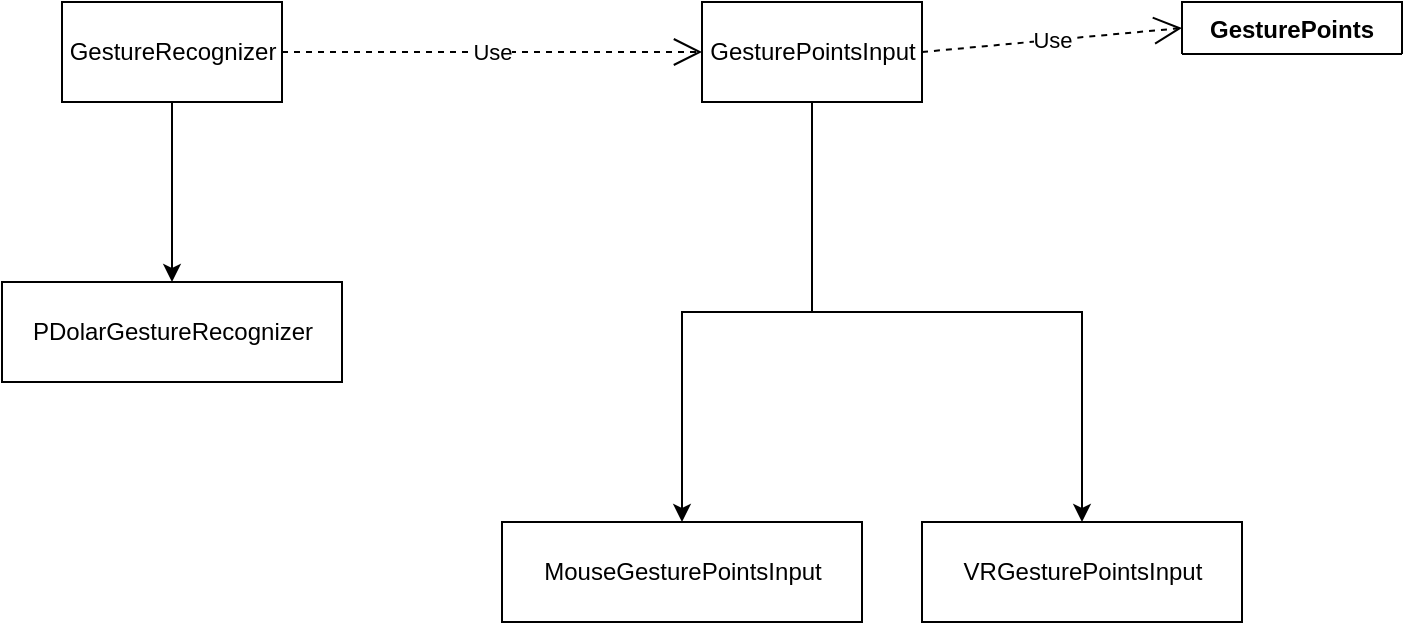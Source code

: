 <mxfile version="14.5.3" type="device"><diagram id="NpnRwXBgC9t_n97lulsV" name="Page-1"><mxGraphModel dx="2062" dy="762" grid="1" gridSize="10" guides="1" tooltips="1" connect="1" arrows="1" fold="1" page="1" pageScale="1" pageWidth="827" pageHeight="1169" math="0" shadow="0"><root><mxCell id="0"/><mxCell id="1" parent="0"/><mxCell id="FDZL-SuRkeHAYB-zGqK1-7" value="GesturePoints" style="swimlane;fontStyle=1;align=center;verticalAlign=top;childLayout=stackLayout;horizontal=1;startSize=26;horizontalStack=0;resizeParent=1;resizeParentMax=0;resizeLast=0;collapsible=1;marginBottom=0;" vertex="1" collapsed="1" parent="1"><mxGeometry x="630" y="160" width="110" height="26" as="geometry"><mxRectangle x="630" y="160" width="160" height="190" as="alternateBounds"/></mxGeometry></mxCell><mxCell id="FDZL-SuRkeHAYB-zGqK1-8" value="+ field: type" style="text;strokeColor=none;fillColor=none;align=left;verticalAlign=top;spacingLeft=4;spacingRight=4;overflow=hidden;rotatable=0;points=[[0,0.5],[1,0.5]];portConstraint=eastwest;" vertex="1" parent="FDZL-SuRkeHAYB-zGqK1-7"><mxGeometry y="26" width="110" height="26" as="geometry"/></mxCell><mxCell id="FDZL-SuRkeHAYB-zGqK1-9" value="" style="line;strokeWidth=1;fillColor=none;align=left;verticalAlign=middle;spacingTop=-1;spacingLeft=3;spacingRight=3;rotatable=0;labelPosition=right;points=[];portConstraint=eastwest;" vertex="1" parent="FDZL-SuRkeHAYB-zGqK1-7"><mxGeometry y="52" width="110" height="8" as="geometry"/></mxCell><mxCell id="FDZL-SuRkeHAYB-zGqK1-10" value="+ addPoint(type): none&#10;+ addPoints(type):none&#10;+ " style="text;strokeColor=none;fillColor=none;align=left;verticalAlign=top;spacingLeft=4;spacingRight=4;overflow=hidden;rotatable=0;points=[[0,0.5],[1,0.5]];portConstraint=eastwest;" vertex="1" parent="FDZL-SuRkeHAYB-zGqK1-7"><mxGeometry y="60" width="110" height="130" as="geometry"/></mxCell><mxCell id="FDZL-SuRkeHAYB-zGqK1-15" style="edgeStyle=orthogonalEdgeStyle;rounded=0;orthogonalLoop=1;jettySize=auto;html=1;exitX=0.5;exitY=1;exitDx=0;exitDy=0;entryX=0.5;entryY=0;entryDx=0;entryDy=0;" edge="1" parent="1" source="FDZL-SuRkeHAYB-zGqK1-13" target="FDZL-SuRkeHAYB-zGqK1-14"><mxGeometry relative="1" as="geometry"/></mxCell><mxCell id="FDZL-SuRkeHAYB-zGqK1-17" style="edgeStyle=orthogonalEdgeStyle;rounded=0;orthogonalLoop=1;jettySize=auto;html=1;exitX=0.5;exitY=1;exitDx=0;exitDy=0;entryX=0.5;entryY=0;entryDx=0;entryDy=0;" edge="1" parent="1" source="FDZL-SuRkeHAYB-zGqK1-13" target="FDZL-SuRkeHAYB-zGqK1-16"><mxGeometry relative="1" as="geometry"/></mxCell><mxCell id="FDZL-SuRkeHAYB-zGqK1-13" value="GesturePointsInput&lt;br&gt;" style="html=1;" vertex="1" parent="1"><mxGeometry x="390" y="160" width="110" height="50" as="geometry"/></mxCell><mxCell id="FDZL-SuRkeHAYB-zGqK1-14" value="MouseGesturePointsInput" style="html=1;" vertex="1" parent="1"><mxGeometry x="290" y="420" width="180" height="50" as="geometry"/></mxCell><mxCell id="FDZL-SuRkeHAYB-zGqK1-16" value="VRGesturePointsInput" style="html=1;" vertex="1" parent="1"><mxGeometry x="500" y="420" width="160" height="50" as="geometry"/></mxCell><mxCell id="FDZL-SuRkeHAYB-zGqK1-18" value="Use" style="endArrow=open;endSize=12;dashed=1;html=1;exitX=1;exitY=0.5;exitDx=0;exitDy=0;entryX=0;entryY=0.5;entryDx=0;entryDy=0;" edge="1" parent="1" source="FDZL-SuRkeHAYB-zGqK1-13" target="FDZL-SuRkeHAYB-zGqK1-7"><mxGeometry width="160" relative="1" as="geometry"><mxPoint x="500" y="200" as="sourcePoint"/><mxPoint x="660" y="200" as="targetPoint"/></mxGeometry></mxCell><mxCell id="FDZL-SuRkeHAYB-zGqK1-23" style="edgeStyle=orthogonalEdgeStyle;rounded=0;orthogonalLoop=1;jettySize=auto;html=1;exitX=0.5;exitY=1;exitDx=0;exitDy=0;entryX=0.5;entryY=0;entryDx=0;entryDy=0;" edge="1" parent="1" source="FDZL-SuRkeHAYB-zGqK1-19" target="FDZL-SuRkeHAYB-zGqK1-20"><mxGeometry relative="1" as="geometry"/></mxCell><mxCell id="FDZL-SuRkeHAYB-zGqK1-19" value="GestureRecognizer" style="html=1;" vertex="1" parent="1"><mxGeometry x="70" y="160" width="110" height="50" as="geometry"/></mxCell><mxCell id="FDZL-SuRkeHAYB-zGqK1-20" value="PDolarGestureRecognizer" style="html=1;" vertex="1" parent="1"><mxGeometry x="40" y="300" width="170" height="50" as="geometry"/></mxCell><mxCell id="FDZL-SuRkeHAYB-zGqK1-24" value="Use" style="endArrow=open;endSize=12;dashed=1;html=1;exitX=1;exitY=0.5;exitDx=0;exitDy=0;entryX=0;entryY=0.5;entryDx=0;entryDy=0;" edge="1" parent="1" source="FDZL-SuRkeHAYB-zGqK1-19" target="FDZL-SuRkeHAYB-zGqK1-13"><mxGeometry width="160" relative="1" as="geometry"><mxPoint x="200" y="180" as="sourcePoint"/><mxPoint x="360" y="180" as="targetPoint"/></mxGeometry></mxCell></root></mxGraphModel></diagram></mxfile>